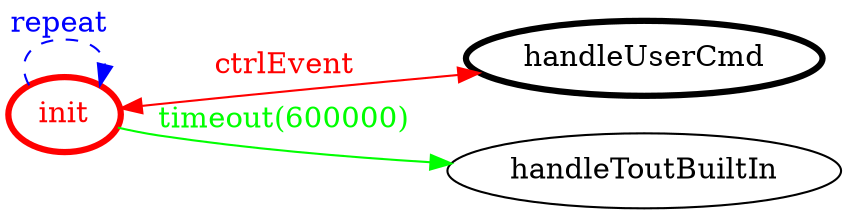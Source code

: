 /*
*
* A GraphViz DOT FSM description 
* Please use a GraphViz visualizer (like http://www.webgraphviz.com)
*  
*/

digraph finite_state_machine {
	rankdir=LR
	size="8,5"
	
	init [ color = red ][ fontcolor = red ][ penwidth = 3 ]
	handleUserCmd [ color = black ][ fontcolor = black ][ penwidth = 3 ]
	
	init -> handleToutBuiltIn [ label = "timeout(600000)" ][ color = green ][ fontcolor = green ]
	init -> handleUserCmd [ label = "ctrlEvent" ][ color = red ][ fontcolor = red ][ dir = both ]
	init -> init [ label = "repeat "][ style = dashed ][ color = blue ][ fontcolor = blue ]
}
